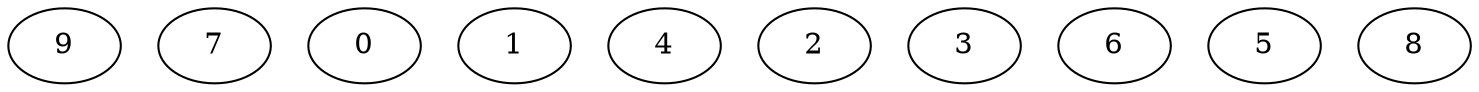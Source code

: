 digraph "Independent_Nodes_10_WeightType_Random#6" {
	graph ["Duplicate states"=0,
		GraphType=Independent,
		"Max states in OPEN"=0,
		Modes="120000ms; topo-ordered tasks, ; Pruning: task equivalence, fixed order ready list, ; F-value: ; Optimisation: best schedule length (\
SL) optimisation on equal, ",
		NumberOfTasks=10,
		"Pruned using list schedule length"=54,
		"States removed from OPEN"=0,
		TargetSystem="Homogeneous-2",
		"Time to schedule (ms)"=104,
		"Total idle time"=0,
		"Total schedule length"=24,
		"Total sequential time"=47,
		"Total states created"=122
	];
	9	["Finish time"=9,
		Processor=0,
		"Start time"=0,
		Weight=9];
	7	["Finish time"=7,
		Processor=1,
		"Start time"=0,
		Weight=7];
	0	["Finish time"=13,
		Processor=1,
		"Start time"=7,
		Weight=6];
	1	["Finish time"=15,
		Processor=0,
		"Start time"=9,
		Weight=6];
	4	["Finish time"=18,
		Processor=1,
		"Start time"=13,
		Weight=5];
	2	["Finish time"=19,
		Processor=0,
		"Start time"=15,
		Weight=4];
	3	["Finish time"=21,
		Processor=1,
		"Start time"=18,
		Weight=3];
	6	["Finish time"=22,
		Processor=0,
		"Start time"=19,
		Weight=3];
	5	["Finish time"=23,
		Processor=1,
		"Start time"=21,
		Weight=2];
	8	["Finish time"=24,
		Processor=0,
		"Start time"=22,
		Weight=2];
}
